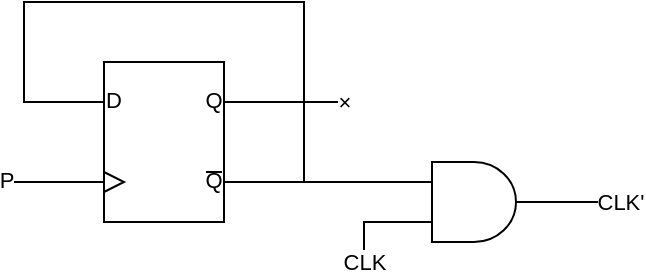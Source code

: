 <mxfile version="25.0.2">
  <diagram name="ページ1" id="RzE77F1huVSBpnxGkCJ2">
    <mxGraphModel dx="456" dy="343" grid="1" gridSize="10" guides="1" tooltips="1" connect="1" arrows="1" fold="1" page="1" pageScale="1" pageWidth="827" pageHeight="1169" math="0" shadow="0">
      <root>
        <mxCell id="0" />
        <mxCell id="1" parent="0" />
        <mxCell id="aMajddHrB-2l_erlXQCZ-67" style="edgeStyle=orthogonalEdgeStyle;rounded=0;orthogonalLoop=1;jettySize=auto;html=1;exitX=0;exitY=0.75;exitDx=0;exitDy=0;exitPerimeter=0;endArrow=none;endFill=0;" edge="1" parent="1" source="aMajddHrB-2l_erlXQCZ-66">
          <mxGeometry relative="1" as="geometry">
            <mxPoint x="120" y="410.118" as="targetPoint" />
          </mxGeometry>
        </mxCell>
        <mxCell id="aMajddHrB-2l_erlXQCZ-71" value="P" style="edgeLabel;html=1;align=center;verticalAlign=middle;resizable=0;points=[];" vertex="1" connectable="0" parent="aMajddHrB-2l_erlXQCZ-67">
          <mxGeometry x="0.933" y="-1" relative="1" as="geometry">
            <mxPoint as="offset" />
          </mxGeometry>
        </mxCell>
        <mxCell id="aMajddHrB-2l_erlXQCZ-73" style="edgeStyle=orthogonalEdgeStyle;rounded=0;orthogonalLoop=1;jettySize=auto;html=1;exitX=1;exitY=0.25;exitDx=0;exitDy=0;exitPerimeter=0;endArrow=none;endFill=0;" edge="1" parent="1" source="aMajddHrB-2l_erlXQCZ-66">
          <mxGeometry relative="1" as="geometry">
            <mxPoint x="290" y="370" as="targetPoint" />
          </mxGeometry>
        </mxCell>
        <mxCell id="aMajddHrB-2l_erlXQCZ-74" value="×" style="edgeLabel;html=1;align=center;verticalAlign=middle;resizable=0;points=[];" vertex="1" connectable="0" parent="aMajddHrB-2l_erlXQCZ-73">
          <mxGeometry x="0.981" relative="1" as="geometry">
            <mxPoint as="offset" />
          </mxGeometry>
        </mxCell>
        <mxCell id="aMajddHrB-2l_erlXQCZ-66" value="" style="verticalLabelPosition=bottom;shadow=0;dashed=0;align=center;html=1;verticalAlign=top;shape=mxgraph.electrical.logic_gates.d_type_flip-flop;" vertex="1" parent="1">
          <mxGeometry x="150" y="350" width="100" height="80" as="geometry" />
        </mxCell>
        <mxCell id="aMajddHrB-2l_erlXQCZ-72" style="edgeStyle=orthogonalEdgeStyle;rounded=0;orthogonalLoop=1;jettySize=auto;html=1;exitX=0;exitY=0.25;exitDx=0;exitDy=0;exitPerimeter=0;entryX=1;entryY=0.75;entryDx=0;entryDy=0;entryPerimeter=0;endArrow=none;endFill=0;" edge="1" parent="1" source="aMajddHrB-2l_erlXQCZ-66" target="aMajddHrB-2l_erlXQCZ-66">
          <mxGeometry relative="1" as="geometry">
            <Array as="points">
              <mxPoint x="130" y="370" />
              <mxPoint x="130" y="320" />
              <mxPoint x="270" y="320" />
              <mxPoint x="270" y="410" />
            </Array>
          </mxGeometry>
        </mxCell>
        <mxCell id="aMajddHrB-2l_erlXQCZ-75" value="" style="endArrow=none;html=1;rounded=0;entryX=0;entryY=0.25;entryDx=0;entryDy=0;entryPerimeter=0;" edge="1" parent="1">
          <mxGeometry width="50" height="50" relative="1" as="geometry">
            <mxPoint x="270" y="410" as="sourcePoint" />
            <mxPoint x="320" y="410" as="targetPoint" />
          </mxGeometry>
        </mxCell>
        <mxCell id="aMajddHrB-2l_erlXQCZ-77" style="edgeStyle=orthogonalEdgeStyle;rounded=0;orthogonalLoop=1;jettySize=auto;html=1;exitX=0;exitY=0.75;exitDx=0;exitDy=0;exitPerimeter=0;endArrow=none;endFill=0;" edge="1" parent="1">
          <mxGeometry relative="1" as="geometry">
            <mxPoint x="300" y="450" as="targetPoint" />
            <mxPoint x="320" y="430" as="sourcePoint" />
          </mxGeometry>
        </mxCell>
        <mxCell id="aMajddHrB-2l_erlXQCZ-78" value="CLK" style="edgeLabel;html=1;align=center;verticalAlign=middle;resizable=0;points=[];" vertex="1" connectable="0" parent="aMajddHrB-2l_erlXQCZ-77">
          <mxGeometry x="0.978" relative="1" as="geometry">
            <mxPoint as="offset" />
          </mxGeometry>
        </mxCell>
        <mxCell id="aMajddHrB-2l_erlXQCZ-79" style="edgeStyle=orthogonalEdgeStyle;rounded=0;orthogonalLoop=1;jettySize=auto;html=1;exitX=1;exitY=0.5;exitDx=0;exitDy=0;exitPerimeter=0;endArrow=none;endFill=0;" edge="1" parent="1">
          <mxGeometry relative="1" as="geometry">
            <mxPoint x="430.0" y="419.943" as="targetPoint" />
            <mxPoint x="390" y="420" as="sourcePoint" />
            <Array as="points">
              <mxPoint x="390" y="420" />
            </Array>
          </mxGeometry>
        </mxCell>
        <mxCell id="aMajddHrB-2l_erlXQCZ-80" value="CLK&#39;" style="edgeLabel;html=1;align=center;verticalAlign=middle;resizable=0;points=[];" vertex="1" connectable="0" parent="aMajddHrB-2l_erlXQCZ-79">
          <mxGeometry x="0.868" relative="1" as="geometry">
            <mxPoint as="offset" />
          </mxGeometry>
        </mxCell>
        <mxCell id="aMajddHrB-2l_erlXQCZ-83" value="" style="verticalLabelPosition=bottom;shadow=0;dashed=0;align=center;html=1;verticalAlign=top;shape=mxgraph.electrical.logic_gates.logic_gate;operation=and;" vertex="1" parent="1">
          <mxGeometry x="320" y="400" width="70" height="40" as="geometry" />
        </mxCell>
      </root>
    </mxGraphModel>
  </diagram>
</mxfile>
